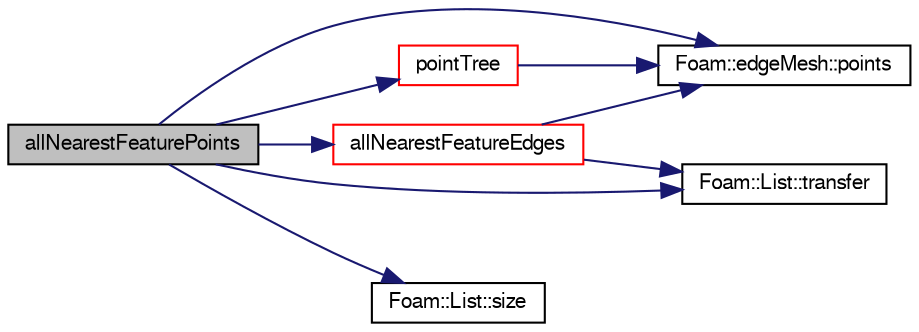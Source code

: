 digraph "allNearestFeaturePoints"
{
  bgcolor="transparent";
  edge [fontname="FreeSans",fontsize="10",labelfontname="FreeSans",labelfontsize="10"];
  node [fontname="FreeSans",fontsize="10",shape=record];
  rankdir="LR";
  Node565 [label="allNearestFeaturePoints",height=0.2,width=0.4,color="black", fillcolor="grey75", style="filled", fontcolor="black"];
  Node565 -> Node566 [color="midnightblue",fontsize="10",style="solid",fontname="FreeSans"];
  Node566 [label="allNearestFeatureEdges",height=0.2,width=0.4,color="red",URL="$a21786.html#ad565473714b81c35a16d8bf059101ea7",tooltip="Find all the feature edges within searchDistSqr of sample. "];
  Node566 -> Node569 [color="midnightblue",fontsize="10",style="solid",fontname="FreeSans"];
  Node569 [label="Foam::edgeMesh::points",height=0.2,width=0.4,color="black",URL="$a21754.html#ac44123fc1265297c41a43c3b62fdb4c2",tooltip="Return points. "];
  Node566 -> Node585 [color="midnightblue",fontsize="10",style="solid",fontname="FreeSans"];
  Node585 [label="Foam::List::transfer",height=0.2,width=0.4,color="black",URL="$a25694.html#a25ad1d2084d16b234b0cf91c07e832c0",tooltip="Transfer the contents of the argument List into this list. "];
  Node565 -> Node569 [color="midnightblue",fontsize="10",style="solid",fontname="FreeSans"];
  Node565 -> Node586 [color="midnightblue",fontsize="10",style="solid",fontname="FreeSans"];
  Node586 [label="pointTree",height=0.2,width=0.4,color="red",URL="$a21786.html#ae27981ad458811ae4bd359d382089130",tooltip="Demand driven construction of octree for feature points. "];
  Node586 -> Node569 [color="midnightblue",fontsize="10",style="solid",fontname="FreeSans"];
  Node565 -> Node587 [color="midnightblue",fontsize="10",style="solid",fontname="FreeSans"];
  Node587 [label="Foam::List::size",height=0.2,width=0.4,color="black",URL="$a25694.html#a8a5f6fa29bd4b500caf186f60245b384",tooltip="Override size to be inconsistent with allocated storage. "];
  Node565 -> Node585 [color="midnightblue",fontsize="10",style="solid",fontname="FreeSans"];
}
